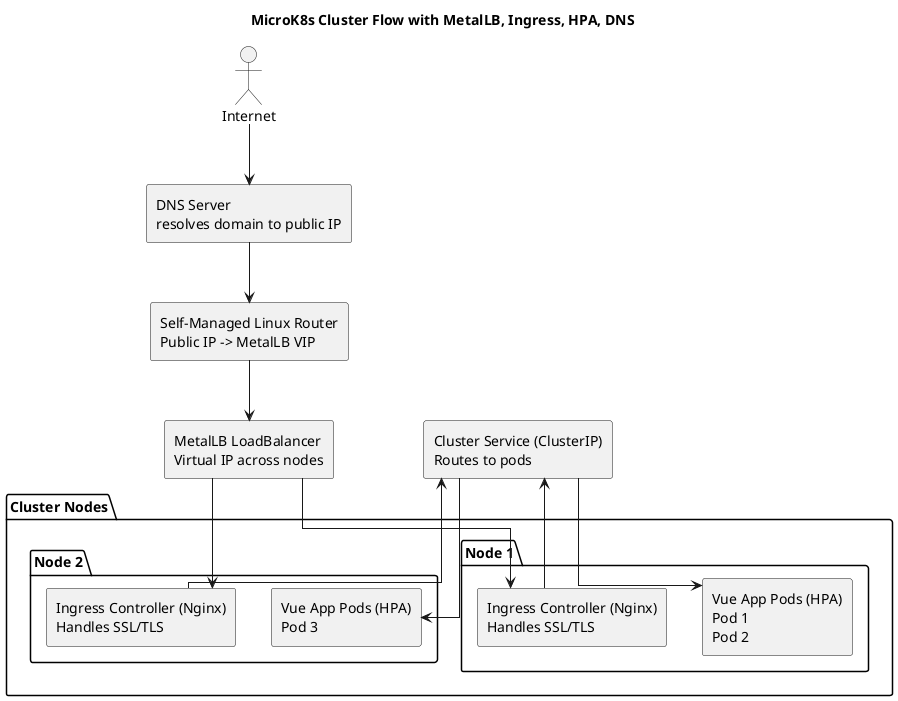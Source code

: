 @startuml
skinparam linetype ortho
top to bottom direction

title MicroK8s Cluster Flow with MetalLB, Ingress, HPA, DNS

actor Internet

rectangle "DNS Server\nresolves domain to public IP" as DNS
rectangle "Self-Managed Linux Router\nPublic IP -> MetalLB VIP" as Router
rectangle "MetalLB LoadBalancer\nVirtual IP across nodes" as LB

package "Cluster Nodes" {

  package "Node 1" {
    rectangle "Ingress Controller (Nginx)\nHandles SSL/TLS" as Ingress1
    rectangle "Vue App Pods (HPA)\nPod 1\nPod 2" as Pods1
  }

  package "Node 2" {
    rectangle "Ingress Controller (Nginx)\nHandles SSL/TLS" as Ingress2
    rectangle "Vue App Pods (HPA)\nPod 3" as Pods2
  }

}

rectangle "Cluster Service (ClusterIP)\nRoutes to pods" as Service

' Linear flow
Internet --> DNS
DNS --> Router
Router --> LB
LB --> Ingress1
LB --> Ingress2
Ingress1 --> Service
Ingress2 --> Service
Service --> Pods1
Service --> Pods2

@enduml
